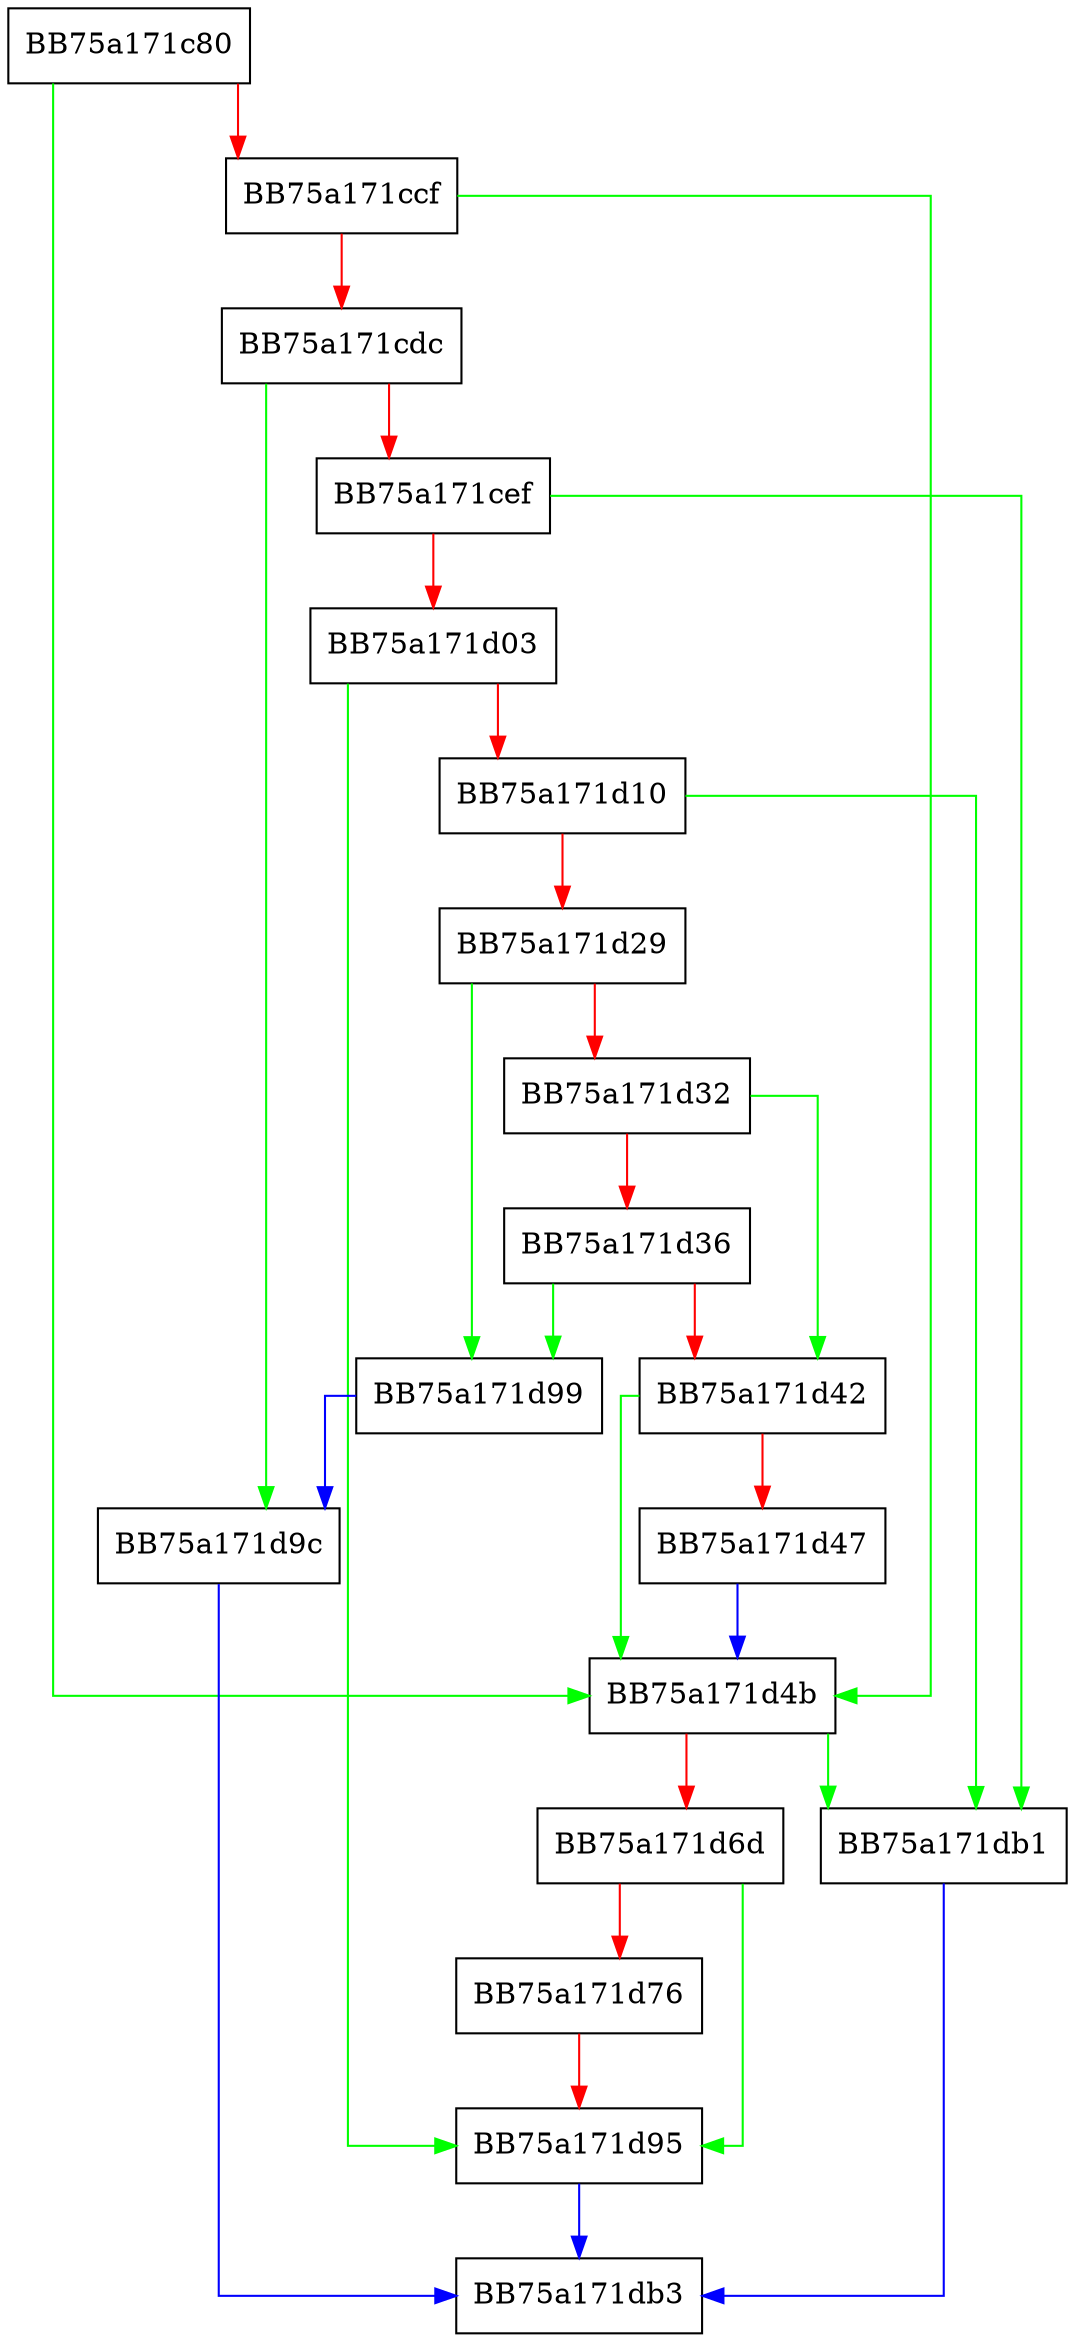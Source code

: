 digraph call {
  node [shape="box"];
  graph [splines=ortho];
  BB75a171c80 -> BB75a171d4b [color="green"];
  BB75a171c80 -> BB75a171ccf [color="red"];
  BB75a171ccf -> BB75a171d4b [color="green"];
  BB75a171ccf -> BB75a171cdc [color="red"];
  BB75a171cdc -> BB75a171d9c [color="green"];
  BB75a171cdc -> BB75a171cef [color="red"];
  BB75a171cef -> BB75a171db1 [color="green"];
  BB75a171cef -> BB75a171d03 [color="red"];
  BB75a171d03 -> BB75a171d95 [color="green"];
  BB75a171d03 -> BB75a171d10 [color="red"];
  BB75a171d10 -> BB75a171db1 [color="green"];
  BB75a171d10 -> BB75a171d29 [color="red"];
  BB75a171d29 -> BB75a171d99 [color="green"];
  BB75a171d29 -> BB75a171d32 [color="red"];
  BB75a171d32 -> BB75a171d42 [color="green"];
  BB75a171d32 -> BB75a171d36 [color="red"];
  BB75a171d36 -> BB75a171d99 [color="green"];
  BB75a171d36 -> BB75a171d42 [color="red"];
  BB75a171d42 -> BB75a171d4b [color="green"];
  BB75a171d42 -> BB75a171d47 [color="red"];
  BB75a171d47 -> BB75a171d4b [color="blue"];
  BB75a171d4b -> BB75a171db1 [color="green"];
  BB75a171d4b -> BB75a171d6d [color="red"];
  BB75a171d6d -> BB75a171d95 [color="green"];
  BB75a171d6d -> BB75a171d76 [color="red"];
  BB75a171d76 -> BB75a171d95 [color="red"];
  BB75a171d95 -> BB75a171db3 [color="blue"];
  BB75a171d99 -> BB75a171d9c [color="blue"];
  BB75a171d9c -> BB75a171db3 [color="blue"];
  BB75a171db1 -> BB75a171db3 [color="blue"];
}